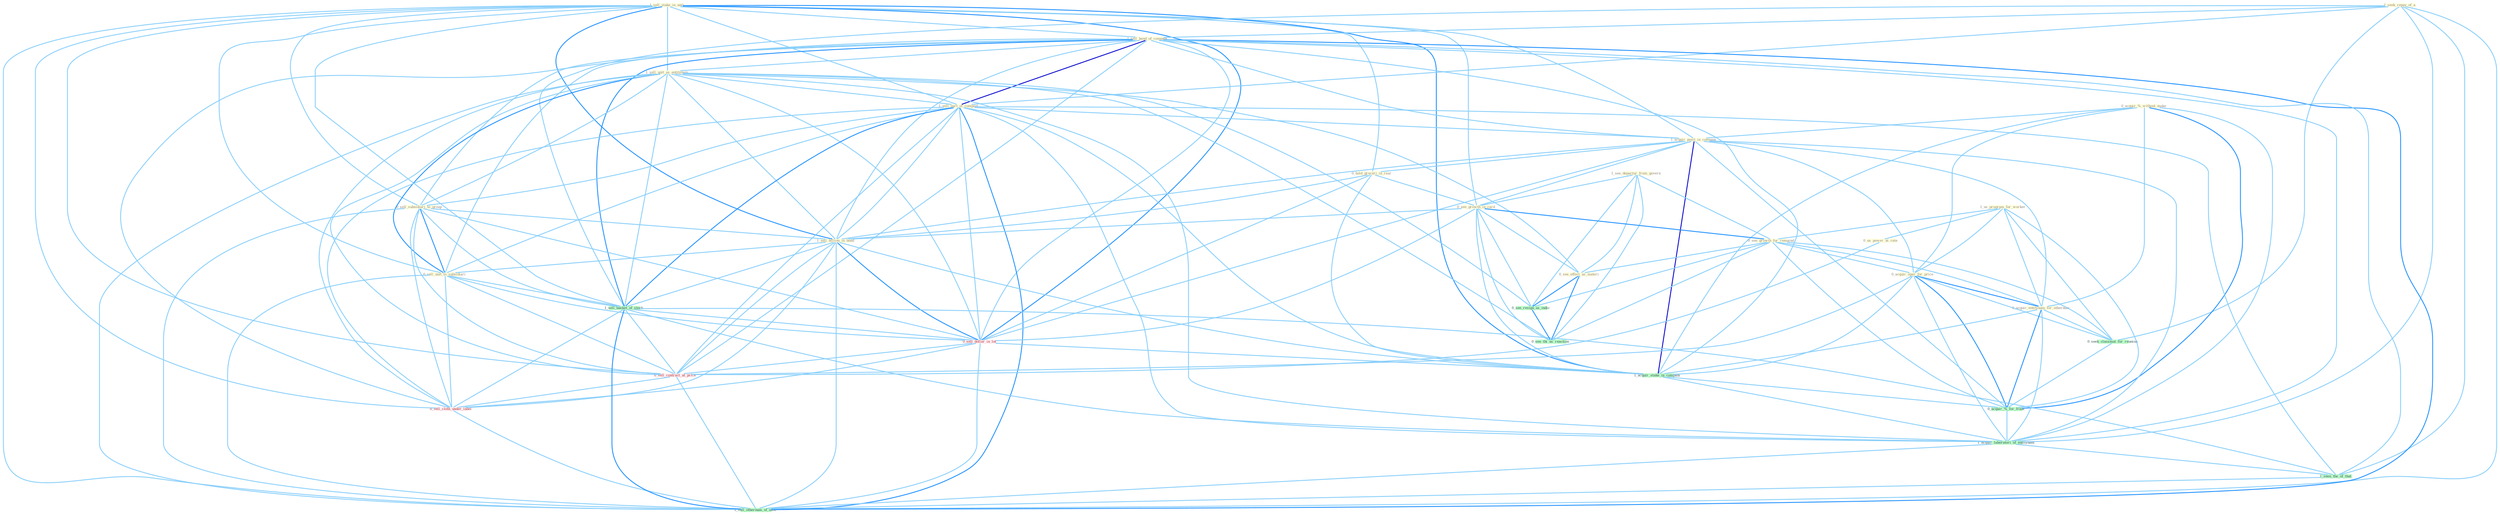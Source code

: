 Graph G{ 
    node
    [shape=polygon,style=filled,width=.5,height=.06,color="#BDFCC9",fixedsize=true,fontsize=4,
    fontcolor="#2f4f4f"];
    {node
    [color="#ffffe0", fontcolor="#8b7d6b"] "1_sell_stake_in_unit " "1_seek_repay_of_a " "0_acquir_%_without_make " "1_sell_bond_of_compani " "1_sell_unit_as_entitynam " "1_sell_part_of_compani " "1_acquir_posit_in_compani " "1_see_departur_from_govern " "1_us_program_for_worker " "0_sell_subsidiari_to_group " "0_hold_groceri_in_rear " "0_see_growth_in_card " "0_see_growth_for_remaind " "0_acquir_oper_for_price " "0_see_effect_as_materi " "1_sell_billion_in_bond " "0_acquir_entitynam_for_othernum " "0_us_power_at_rate " "0_sell_unit_to_subsidiari "}
{node [color="#fff0f5", fontcolor="#b22222"] "0_sell_dollar_in_lot " "0_sell_contract_at_price " "0_sell_cloth_under_label "}
edge [color="#B0E2FF"];

	"1_sell_stake_in_unit " -- "1_sell_bond_of_compani " [w="1", color="#87cefa" ];
	"1_sell_stake_in_unit " -- "1_sell_unit_as_entitynam " [w="1", color="#87cefa" ];
	"1_sell_stake_in_unit " -- "1_sell_part_of_compani " [w="1", color="#87cefa" ];
	"1_sell_stake_in_unit " -- "1_acquir_posit_in_compani " [w="1", color="#87cefa" ];
	"1_sell_stake_in_unit " -- "0_sell_subsidiari_to_group " [w="1", color="#87cefa" ];
	"1_sell_stake_in_unit " -- "0_hold_groceri_in_rear " [w="1", color="#87cefa" ];
	"1_sell_stake_in_unit " -- "0_see_growth_in_card " [w="1", color="#87cefa" ];
	"1_sell_stake_in_unit " -- "1_sell_billion_in_bond " [w="2", color="#1e90ff" , len=0.8];
	"1_sell_stake_in_unit " -- "0_sell_unit_to_subsidiari " [w="1", color="#87cefa" ];
	"1_sell_stake_in_unit " -- "1_sell_basket_of_stock " [w="1", color="#87cefa" ];
	"1_sell_stake_in_unit " -- "0_sell_dollar_in_lot " [w="2", color="#1e90ff" , len=0.8];
	"1_sell_stake_in_unit " -- "1_acquir_stake_in_compani " [w="2", color="#1e90ff" , len=0.8];
	"1_sell_stake_in_unit " -- "0_sell_contract_at_price " [w="1", color="#87cefa" ];
	"1_sell_stake_in_unit " -- "0_sell_cloth_under_label " [w="1", color="#87cefa" ];
	"1_sell_stake_in_unit " -- "1_sell_othernum_of_offic " [w="1", color="#87cefa" ];
	"1_seek_repay_of_a " -- "1_sell_bond_of_compani " [w="1", color="#87cefa" ];
	"1_seek_repay_of_a " -- "1_sell_part_of_compani " [w="1", color="#87cefa" ];
	"1_seek_repay_of_a " -- "0_seek_classmat_for_reunion " [w="1", color="#87cefa" ];
	"1_seek_repay_of_a " -- "1_sell_basket_of_stock " [w="1", color="#87cefa" ];
	"1_seek_repay_of_a " -- "1_acquir_laboratori_of_entitynam " [w="1", color="#87cefa" ];
	"1_seek_repay_of_a " -- "1_seen_the_of_that " [w="1", color="#87cefa" ];
	"1_seek_repay_of_a " -- "1_sell_othernum_of_offic " [w="1", color="#87cefa" ];
	"0_acquir_%_without_make " -- "1_acquir_posit_in_compani " [w="1", color="#87cefa" ];
	"0_acquir_%_without_make " -- "0_acquir_oper_for_price " [w="1", color="#87cefa" ];
	"0_acquir_%_without_make " -- "0_acquir_entitynam_for_othernum " [w="1", color="#87cefa" ];
	"0_acquir_%_without_make " -- "1_acquir_stake_in_compani " [w="1", color="#87cefa" ];
	"0_acquir_%_without_make " -- "0_acquir_%_for_franc " [w="2", color="#1e90ff" , len=0.8];
	"0_acquir_%_without_make " -- "1_acquir_laboratori_of_entitynam " [w="1", color="#87cefa" ];
	"1_sell_bond_of_compani " -- "1_sell_unit_as_entitynam " [w="1", color="#87cefa" ];
	"1_sell_bond_of_compani " -- "1_sell_part_of_compani " [w="3", color="#0000cd" , len=0.6];
	"1_sell_bond_of_compani " -- "1_acquir_posit_in_compani " [w="1", color="#87cefa" ];
	"1_sell_bond_of_compani " -- "0_sell_subsidiari_to_group " [w="1", color="#87cefa" ];
	"1_sell_bond_of_compani " -- "1_sell_billion_in_bond " [w="1", color="#87cefa" ];
	"1_sell_bond_of_compani " -- "0_sell_unit_to_subsidiari " [w="1", color="#87cefa" ];
	"1_sell_bond_of_compani " -- "1_sell_basket_of_stock " [w="2", color="#1e90ff" , len=0.8];
	"1_sell_bond_of_compani " -- "0_sell_dollar_in_lot " [w="1", color="#87cefa" ];
	"1_sell_bond_of_compani " -- "1_acquir_stake_in_compani " [w="1", color="#87cefa" ];
	"1_sell_bond_of_compani " -- "0_sell_contract_at_price " [w="1", color="#87cefa" ];
	"1_sell_bond_of_compani " -- "1_acquir_laboratori_of_entitynam " [w="1", color="#87cefa" ];
	"1_sell_bond_of_compani " -- "0_sell_cloth_under_label " [w="1", color="#87cefa" ];
	"1_sell_bond_of_compani " -- "1_seen_the_of_that " [w="1", color="#87cefa" ];
	"1_sell_bond_of_compani " -- "1_sell_othernum_of_offic " [w="2", color="#1e90ff" , len=0.8];
	"1_sell_unit_as_entitynam " -- "1_sell_part_of_compani " [w="1", color="#87cefa" ];
	"1_sell_unit_as_entitynam " -- "0_sell_subsidiari_to_group " [w="1", color="#87cefa" ];
	"1_sell_unit_as_entitynam " -- "0_see_effect_as_materi " [w="1", color="#87cefa" ];
	"1_sell_unit_as_entitynam " -- "1_sell_billion_in_bond " [w="1", color="#87cefa" ];
	"1_sell_unit_as_entitynam " -- "0_sell_unit_to_subsidiari " [w="2", color="#1e90ff" , len=0.8];
	"1_sell_unit_as_entitynam " -- "1_sell_basket_of_stock " [w="1", color="#87cefa" ];
	"1_sell_unit_as_entitynam " -- "0_sell_dollar_in_lot " [w="1", color="#87cefa" ];
	"1_sell_unit_as_entitynam " -- "0_see_resign_as_indic " [w="1", color="#87cefa" ];
	"1_sell_unit_as_entitynam " -- "0_sell_contract_at_price " [w="1", color="#87cefa" ];
	"1_sell_unit_as_entitynam " -- "1_acquir_laboratori_of_entitynam " [w="1", color="#87cefa" ];
	"1_sell_unit_as_entitynam " -- "0_sell_cloth_under_label " [w="1", color="#87cefa" ];
	"1_sell_unit_as_entitynam " -- "1_sell_othernum_of_offic " [w="1", color="#87cefa" ];
	"1_sell_unit_as_entitynam " -- "0_see_thi_as_reaction " [w="1", color="#87cefa" ];
	"1_sell_part_of_compani " -- "1_acquir_posit_in_compani " [w="1", color="#87cefa" ];
	"1_sell_part_of_compani " -- "0_sell_subsidiari_to_group " [w="1", color="#87cefa" ];
	"1_sell_part_of_compani " -- "1_sell_billion_in_bond " [w="1", color="#87cefa" ];
	"1_sell_part_of_compani " -- "0_sell_unit_to_subsidiari " [w="1", color="#87cefa" ];
	"1_sell_part_of_compani " -- "1_sell_basket_of_stock " [w="2", color="#1e90ff" , len=0.8];
	"1_sell_part_of_compani " -- "0_sell_dollar_in_lot " [w="1", color="#87cefa" ];
	"1_sell_part_of_compani " -- "1_acquir_stake_in_compani " [w="1", color="#87cefa" ];
	"1_sell_part_of_compani " -- "0_sell_contract_at_price " [w="1", color="#87cefa" ];
	"1_sell_part_of_compani " -- "1_acquir_laboratori_of_entitynam " [w="1", color="#87cefa" ];
	"1_sell_part_of_compani " -- "0_sell_cloth_under_label " [w="1", color="#87cefa" ];
	"1_sell_part_of_compani " -- "1_seen_the_of_that " [w="1", color="#87cefa" ];
	"1_sell_part_of_compani " -- "1_sell_othernum_of_offic " [w="2", color="#1e90ff" , len=0.8];
	"1_acquir_posit_in_compani " -- "0_hold_groceri_in_rear " [w="1", color="#87cefa" ];
	"1_acquir_posit_in_compani " -- "0_see_growth_in_card " [w="1", color="#87cefa" ];
	"1_acquir_posit_in_compani " -- "0_acquir_oper_for_price " [w="1", color="#87cefa" ];
	"1_acquir_posit_in_compani " -- "1_sell_billion_in_bond " [w="1", color="#87cefa" ];
	"1_acquir_posit_in_compani " -- "0_acquir_entitynam_for_othernum " [w="1", color="#87cefa" ];
	"1_acquir_posit_in_compani " -- "0_sell_dollar_in_lot " [w="1", color="#87cefa" ];
	"1_acquir_posit_in_compani " -- "1_acquir_stake_in_compani " [w="3", color="#0000cd" , len=0.6];
	"1_acquir_posit_in_compani " -- "0_acquir_%_for_franc " [w="1", color="#87cefa" ];
	"1_acquir_posit_in_compani " -- "1_acquir_laboratori_of_entitynam " [w="1", color="#87cefa" ];
	"1_see_departur_from_govern " -- "0_see_growth_in_card " [w="1", color="#87cefa" ];
	"1_see_departur_from_govern " -- "0_see_growth_for_remaind " [w="1", color="#87cefa" ];
	"1_see_departur_from_govern " -- "0_see_effect_as_materi " [w="1", color="#87cefa" ];
	"1_see_departur_from_govern " -- "0_see_resign_as_indic " [w="1", color="#87cefa" ];
	"1_see_departur_from_govern " -- "0_see_thi_as_reaction " [w="1", color="#87cefa" ];
	"1_us_program_for_worker " -- "0_see_growth_for_remaind " [w="1", color="#87cefa" ];
	"1_us_program_for_worker " -- "0_acquir_oper_for_price " [w="1", color="#87cefa" ];
	"1_us_program_for_worker " -- "0_acquir_entitynam_for_othernum " [w="1", color="#87cefa" ];
	"1_us_program_for_worker " -- "0_us_power_at_rate " [w="1", color="#87cefa" ];
	"1_us_program_for_worker " -- "0_seek_classmat_for_reunion " [w="1", color="#87cefa" ];
	"1_us_program_for_worker " -- "0_acquir_%_for_franc " [w="1", color="#87cefa" ];
	"0_sell_subsidiari_to_group " -- "1_sell_billion_in_bond " [w="1", color="#87cefa" ];
	"0_sell_subsidiari_to_group " -- "0_sell_unit_to_subsidiari " [w="2", color="#1e90ff" , len=0.8];
	"0_sell_subsidiari_to_group " -- "1_sell_basket_of_stock " [w="1", color="#87cefa" ];
	"0_sell_subsidiari_to_group " -- "0_sell_dollar_in_lot " [w="1", color="#87cefa" ];
	"0_sell_subsidiari_to_group " -- "0_sell_contract_at_price " [w="1", color="#87cefa" ];
	"0_sell_subsidiari_to_group " -- "0_sell_cloth_under_label " [w="1", color="#87cefa" ];
	"0_sell_subsidiari_to_group " -- "1_sell_othernum_of_offic " [w="1", color="#87cefa" ];
	"0_hold_groceri_in_rear " -- "0_see_growth_in_card " [w="1", color="#87cefa" ];
	"0_hold_groceri_in_rear " -- "1_sell_billion_in_bond " [w="1", color="#87cefa" ];
	"0_hold_groceri_in_rear " -- "0_sell_dollar_in_lot " [w="1", color="#87cefa" ];
	"0_hold_groceri_in_rear " -- "1_acquir_stake_in_compani " [w="1", color="#87cefa" ];
	"0_see_growth_in_card " -- "0_see_growth_for_remaind " [w="2", color="#1e90ff" , len=0.8];
	"0_see_growth_in_card " -- "0_see_effect_as_materi " [w="1", color="#87cefa" ];
	"0_see_growth_in_card " -- "1_sell_billion_in_bond " [w="1", color="#87cefa" ];
	"0_see_growth_in_card " -- "0_sell_dollar_in_lot " [w="1", color="#87cefa" ];
	"0_see_growth_in_card " -- "0_see_resign_as_indic " [w="1", color="#87cefa" ];
	"0_see_growth_in_card " -- "1_acquir_stake_in_compani " [w="1", color="#87cefa" ];
	"0_see_growth_in_card " -- "0_see_thi_as_reaction " [w="1", color="#87cefa" ];
	"0_see_growth_for_remaind " -- "0_acquir_oper_for_price " [w="1", color="#87cefa" ];
	"0_see_growth_for_remaind " -- "0_see_effect_as_materi " [w="1", color="#87cefa" ];
	"0_see_growth_for_remaind " -- "0_acquir_entitynam_for_othernum " [w="1", color="#87cefa" ];
	"0_see_growth_for_remaind " -- "0_seek_classmat_for_reunion " [w="1", color="#87cefa" ];
	"0_see_growth_for_remaind " -- "0_see_resign_as_indic " [w="1", color="#87cefa" ];
	"0_see_growth_for_remaind " -- "0_acquir_%_for_franc " [w="1", color="#87cefa" ];
	"0_see_growth_for_remaind " -- "0_see_thi_as_reaction " [w="1", color="#87cefa" ];
	"0_acquir_oper_for_price " -- "0_acquir_entitynam_for_othernum " [w="2", color="#1e90ff" , len=0.8];
	"0_acquir_oper_for_price " -- "0_seek_classmat_for_reunion " [w="1", color="#87cefa" ];
	"0_acquir_oper_for_price " -- "1_acquir_stake_in_compani " [w="1", color="#87cefa" ];
	"0_acquir_oper_for_price " -- "0_acquir_%_for_franc " [w="2", color="#1e90ff" , len=0.8];
	"0_acquir_oper_for_price " -- "0_sell_contract_at_price " [w="1", color="#87cefa" ];
	"0_acquir_oper_for_price " -- "1_acquir_laboratori_of_entitynam " [w="1", color="#87cefa" ];
	"0_see_effect_as_materi " -- "0_see_resign_as_indic " [w="2", color="#1e90ff" , len=0.8];
	"0_see_effect_as_materi " -- "0_see_thi_as_reaction " [w="2", color="#1e90ff" , len=0.8];
	"1_sell_billion_in_bond " -- "0_sell_unit_to_subsidiari " [w="1", color="#87cefa" ];
	"1_sell_billion_in_bond " -- "1_sell_basket_of_stock " [w="1", color="#87cefa" ];
	"1_sell_billion_in_bond " -- "0_sell_dollar_in_lot " [w="2", color="#1e90ff" , len=0.8];
	"1_sell_billion_in_bond " -- "1_acquir_stake_in_compani " [w="1", color="#87cefa" ];
	"1_sell_billion_in_bond " -- "0_sell_contract_at_price " [w="1", color="#87cefa" ];
	"1_sell_billion_in_bond " -- "0_sell_cloth_under_label " [w="1", color="#87cefa" ];
	"1_sell_billion_in_bond " -- "1_sell_othernum_of_offic " [w="1", color="#87cefa" ];
	"0_acquir_entitynam_for_othernum " -- "0_seek_classmat_for_reunion " [w="1", color="#87cefa" ];
	"0_acquir_entitynam_for_othernum " -- "1_acquir_stake_in_compani " [w="1", color="#87cefa" ];
	"0_acquir_entitynam_for_othernum " -- "0_acquir_%_for_franc " [w="2", color="#1e90ff" , len=0.8];
	"0_acquir_entitynam_for_othernum " -- "1_acquir_laboratori_of_entitynam " [w="1", color="#87cefa" ];
	"0_us_power_at_rate " -- "0_sell_contract_at_price " [w="1", color="#87cefa" ];
	"0_sell_unit_to_subsidiari " -- "1_sell_basket_of_stock " [w="1", color="#87cefa" ];
	"0_sell_unit_to_subsidiari " -- "0_sell_dollar_in_lot " [w="1", color="#87cefa" ];
	"0_sell_unit_to_subsidiari " -- "0_sell_contract_at_price " [w="1", color="#87cefa" ];
	"0_sell_unit_to_subsidiari " -- "0_sell_cloth_under_label " [w="1", color="#87cefa" ];
	"0_sell_unit_to_subsidiari " -- "1_sell_othernum_of_offic " [w="1", color="#87cefa" ];
	"0_seek_classmat_for_reunion " -- "0_acquir_%_for_franc " [w="1", color="#87cefa" ];
	"1_sell_basket_of_stock " -- "0_sell_dollar_in_lot " [w="1", color="#87cefa" ];
	"1_sell_basket_of_stock " -- "0_sell_contract_at_price " [w="1", color="#87cefa" ];
	"1_sell_basket_of_stock " -- "1_acquir_laboratori_of_entitynam " [w="1", color="#87cefa" ];
	"1_sell_basket_of_stock " -- "0_sell_cloth_under_label " [w="1", color="#87cefa" ];
	"1_sell_basket_of_stock " -- "1_seen_the_of_that " [w="1", color="#87cefa" ];
	"1_sell_basket_of_stock " -- "1_sell_othernum_of_offic " [w="2", color="#1e90ff" , len=0.8];
	"0_sell_dollar_in_lot " -- "1_acquir_stake_in_compani " [w="1", color="#87cefa" ];
	"0_sell_dollar_in_lot " -- "0_sell_contract_at_price " [w="1", color="#87cefa" ];
	"0_sell_dollar_in_lot " -- "0_sell_cloth_under_label " [w="1", color="#87cefa" ];
	"0_sell_dollar_in_lot " -- "1_sell_othernum_of_offic " [w="1", color="#87cefa" ];
	"0_see_resign_as_indic " -- "0_see_thi_as_reaction " [w="2", color="#1e90ff" , len=0.8];
	"1_acquir_stake_in_compani " -- "0_acquir_%_for_franc " [w="1", color="#87cefa" ];
	"1_acquir_stake_in_compani " -- "1_acquir_laboratori_of_entitynam " [w="1", color="#87cefa" ];
	"0_acquir_%_for_franc " -- "1_acquir_laboratori_of_entitynam " [w="1", color="#87cefa" ];
	"0_sell_contract_at_price " -- "0_sell_cloth_under_label " [w="1", color="#87cefa" ];
	"0_sell_contract_at_price " -- "1_sell_othernum_of_offic " [w="1", color="#87cefa" ];
	"1_acquir_laboratori_of_entitynam " -- "1_seen_the_of_that " [w="1", color="#87cefa" ];
	"1_acquir_laboratori_of_entitynam " -- "1_sell_othernum_of_offic " [w="1", color="#87cefa" ];
	"0_sell_cloth_under_label " -- "1_sell_othernum_of_offic " [w="1", color="#87cefa" ];
	"1_seen_the_of_that " -- "1_sell_othernum_of_offic " [w="1", color="#87cefa" ];
}